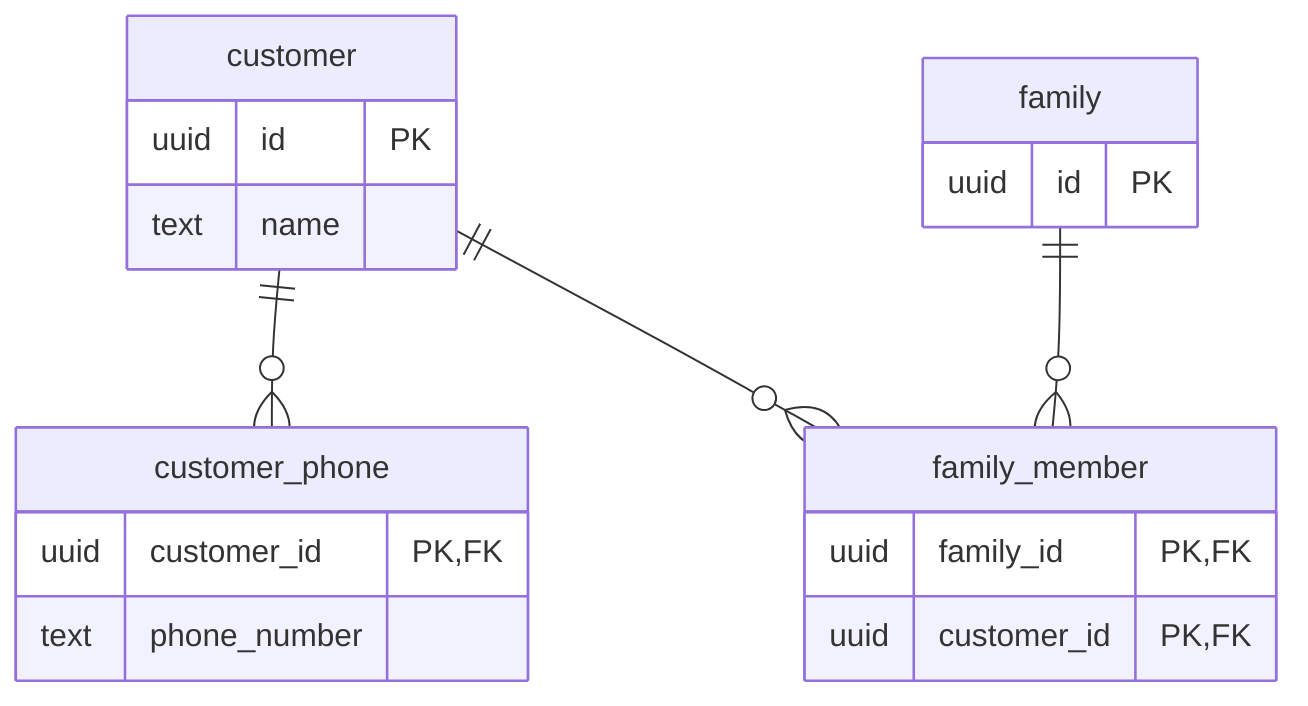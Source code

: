 erDiagram

customer {
    uuid id PK
    text name
}

customer_phone {
    uuid customer_id PK, FK
    text phone_number
}

family {
    uuid id PK
}

family_member {
    uuid family_id PK, FK
    uuid customer_id PK, FK
}

customer ||--o{ customer_phone : ""
customer ||--o{ family_member : ""
family ||--o{ family_member : ""